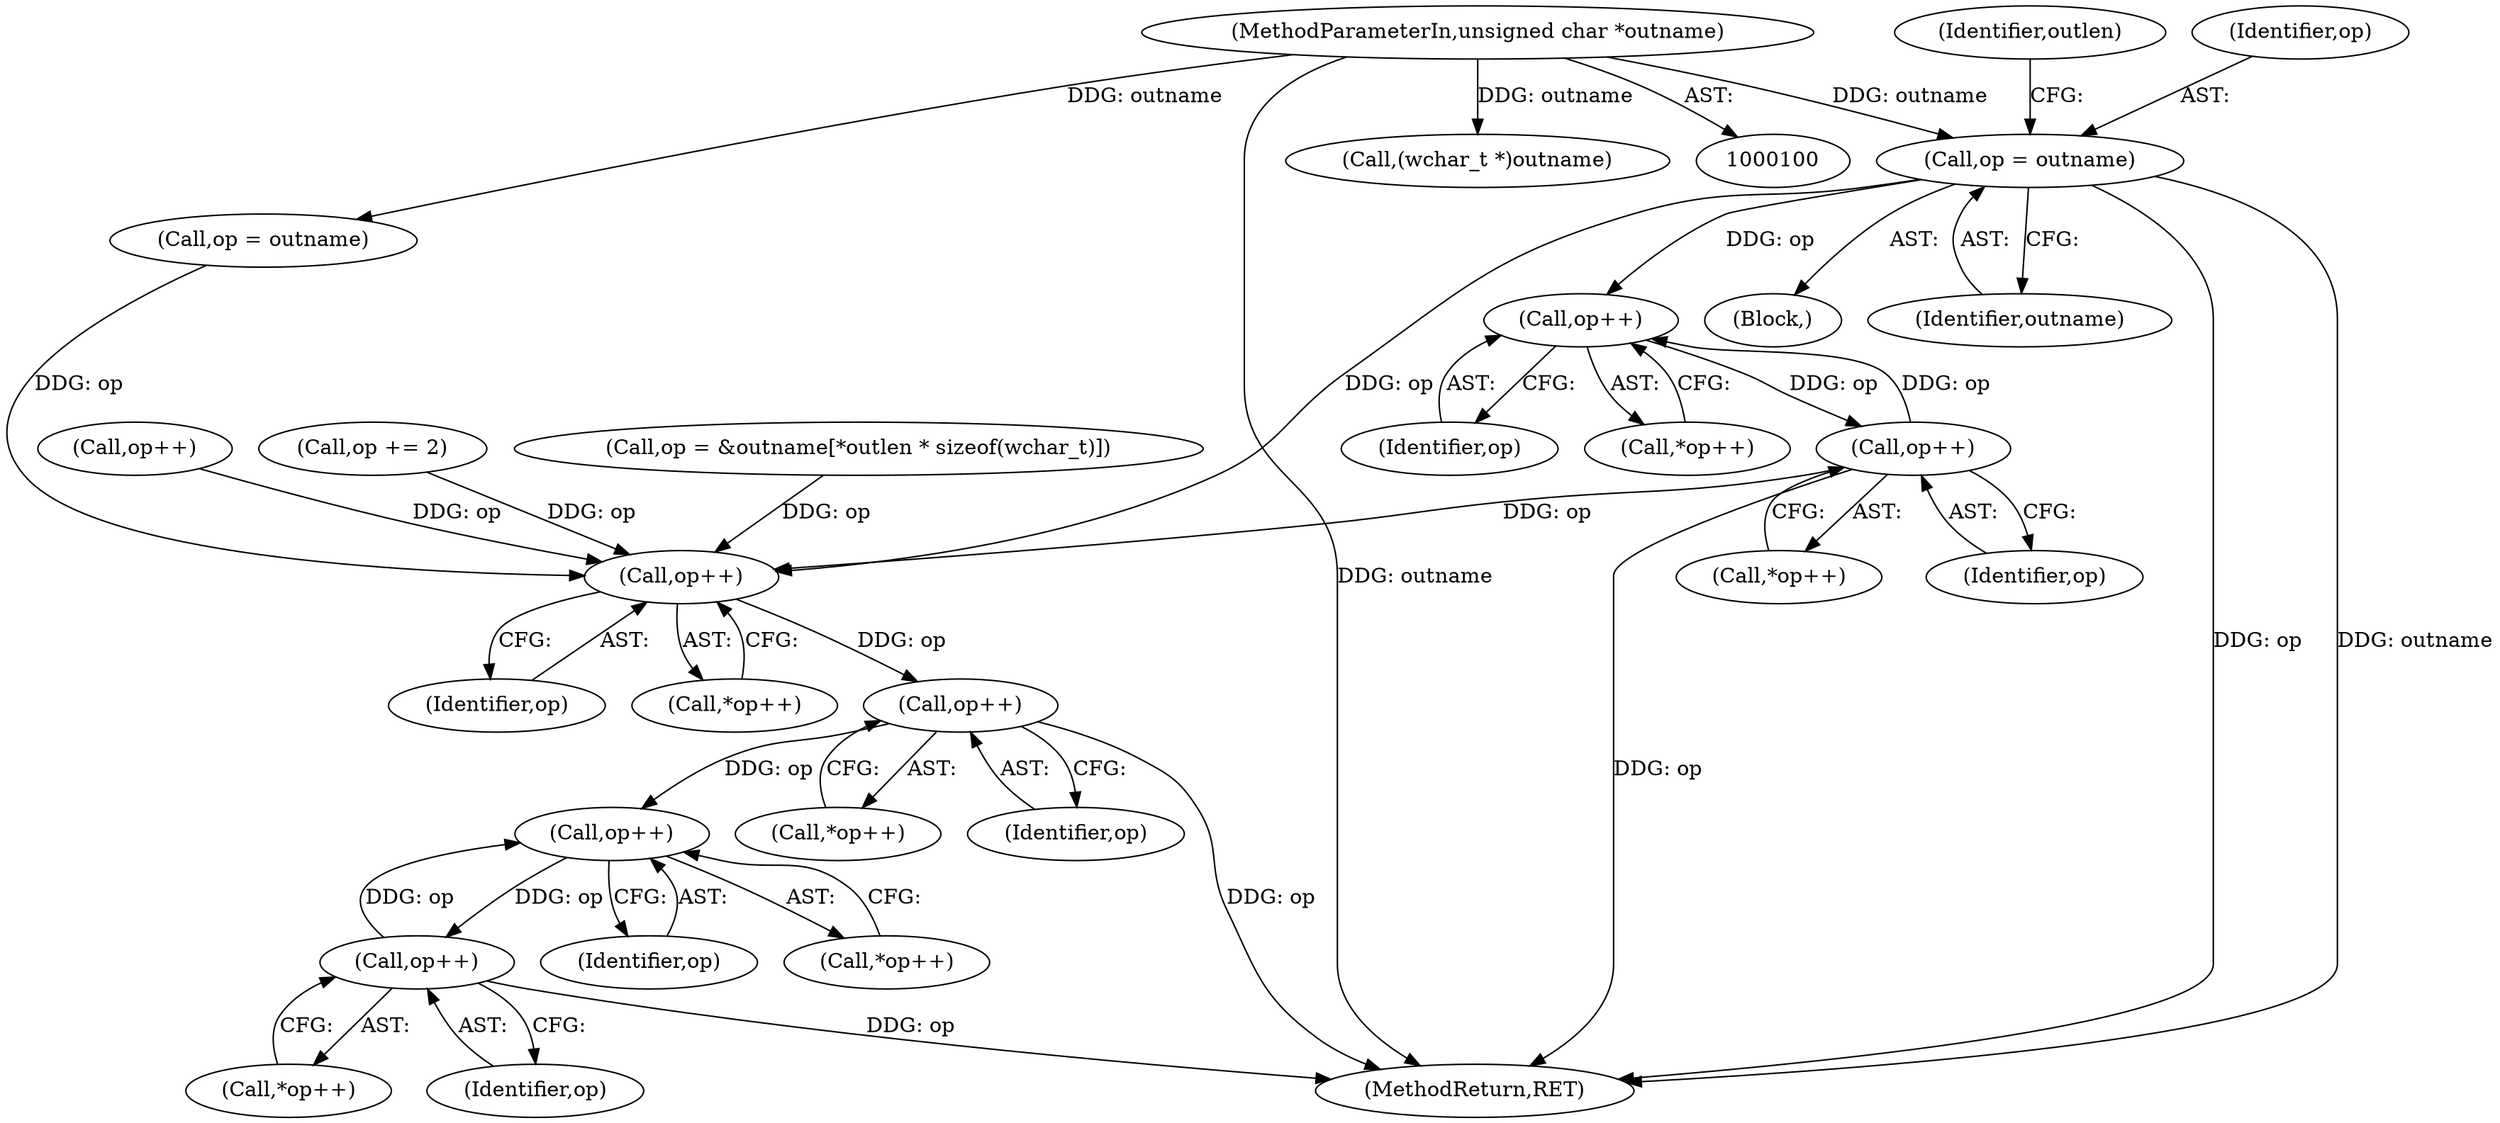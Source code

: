 digraph "0_linux_0720a06a7518c9d0c0125bd5d1f3b6264c55c3dd_0@pointer" {
"1000373" [label="(Call,op++)"];
"1000348" [label="(Call,op = outname)"];
"1000103" [label="(MethodParameterIn,unsigned char *outname)"];
"1000380" [label="(Call,op++)"];
"1000373" [label="(Call,op++)"];
"1000403" [label="(Call,op++)"];
"1000408" [label="(Call,op++)"];
"1000441" [label="(Call,op++)"];
"1000446" [label="(Call,op++)"];
"1000127" [label="(Call,(wchar_t *)outname)"];
"1000446" [label="(Call,op++)"];
"1000407" [label="(Call,*op++)"];
"1000404" [label="(Identifier,op)"];
"1000402" [label="(Call,*op++)"];
"1000348" [label="(Call,op = outname)"];
"1000349" [label="(Identifier,op)"];
"1000326" [label="(Call,op += 2)"];
"1000372" [label="(Call,*op++)"];
"1000442" [label="(Identifier,op)"];
"1000445" [label="(Call,*op++)"];
"1000409" [label="(Identifier,op)"];
"1000380" [label="(Call,op++)"];
"1000347" [label="(Block,)"];
"1000379" [label="(Call,*op++)"];
"1000447" [label="(Identifier,op)"];
"1000381" [label="(Identifier,op)"];
"1000440" [label="(Call,*op++)"];
"1000455" [label="(MethodReturn,RET)"];
"1000350" [label="(Identifier,outname)"];
"1000103" [label="(MethodParameterIn,unsigned char *outname)"];
"1000373" [label="(Call,op++)"];
"1000147" [label="(Call,op = &outname[*outlen * sizeof(wchar_t)])"];
"1000172" [label="(Call,op = outname)"];
"1000441" [label="(Call,op++)"];
"1000374" [label="(Identifier,op)"];
"1000408" [label="(Call,op++)"];
"1000291" [label="(Call,op++)"];
"1000353" [label="(Identifier,outlen)"];
"1000403" [label="(Call,op++)"];
"1000373" -> "1000372"  [label="AST: "];
"1000373" -> "1000374"  [label="CFG: "];
"1000374" -> "1000373"  [label="AST: "];
"1000372" -> "1000373"  [label="CFG: "];
"1000348" -> "1000373"  [label="DDG: op"];
"1000380" -> "1000373"  [label="DDG: op"];
"1000373" -> "1000380"  [label="DDG: op"];
"1000348" -> "1000347"  [label="AST: "];
"1000348" -> "1000350"  [label="CFG: "];
"1000349" -> "1000348"  [label="AST: "];
"1000350" -> "1000348"  [label="AST: "];
"1000353" -> "1000348"  [label="CFG: "];
"1000348" -> "1000455"  [label="DDG: op"];
"1000348" -> "1000455"  [label="DDG: outname"];
"1000103" -> "1000348"  [label="DDG: outname"];
"1000348" -> "1000403"  [label="DDG: op"];
"1000103" -> "1000100"  [label="AST: "];
"1000103" -> "1000455"  [label="DDG: outname"];
"1000103" -> "1000127"  [label="DDG: outname"];
"1000103" -> "1000172"  [label="DDG: outname"];
"1000380" -> "1000379"  [label="AST: "];
"1000380" -> "1000381"  [label="CFG: "];
"1000381" -> "1000380"  [label="AST: "];
"1000379" -> "1000380"  [label="CFG: "];
"1000380" -> "1000455"  [label="DDG: op"];
"1000380" -> "1000403"  [label="DDG: op"];
"1000403" -> "1000402"  [label="AST: "];
"1000403" -> "1000404"  [label="CFG: "];
"1000404" -> "1000403"  [label="AST: "];
"1000402" -> "1000403"  [label="CFG: "];
"1000291" -> "1000403"  [label="DDG: op"];
"1000147" -> "1000403"  [label="DDG: op"];
"1000172" -> "1000403"  [label="DDG: op"];
"1000326" -> "1000403"  [label="DDG: op"];
"1000403" -> "1000408"  [label="DDG: op"];
"1000408" -> "1000407"  [label="AST: "];
"1000408" -> "1000409"  [label="CFG: "];
"1000409" -> "1000408"  [label="AST: "];
"1000407" -> "1000408"  [label="CFG: "];
"1000408" -> "1000455"  [label="DDG: op"];
"1000408" -> "1000441"  [label="DDG: op"];
"1000441" -> "1000440"  [label="AST: "];
"1000441" -> "1000442"  [label="CFG: "];
"1000442" -> "1000441"  [label="AST: "];
"1000440" -> "1000441"  [label="CFG: "];
"1000446" -> "1000441"  [label="DDG: op"];
"1000441" -> "1000446"  [label="DDG: op"];
"1000446" -> "1000445"  [label="AST: "];
"1000446" -> "1000447"  [label="CFG: "];
"1000447" -> "1000446"  [label="AST: "];
"1000445" -> "1000446"  [label="CFG: "];
"1000446" -> "1000455"  [label="DDG: op"];
}
